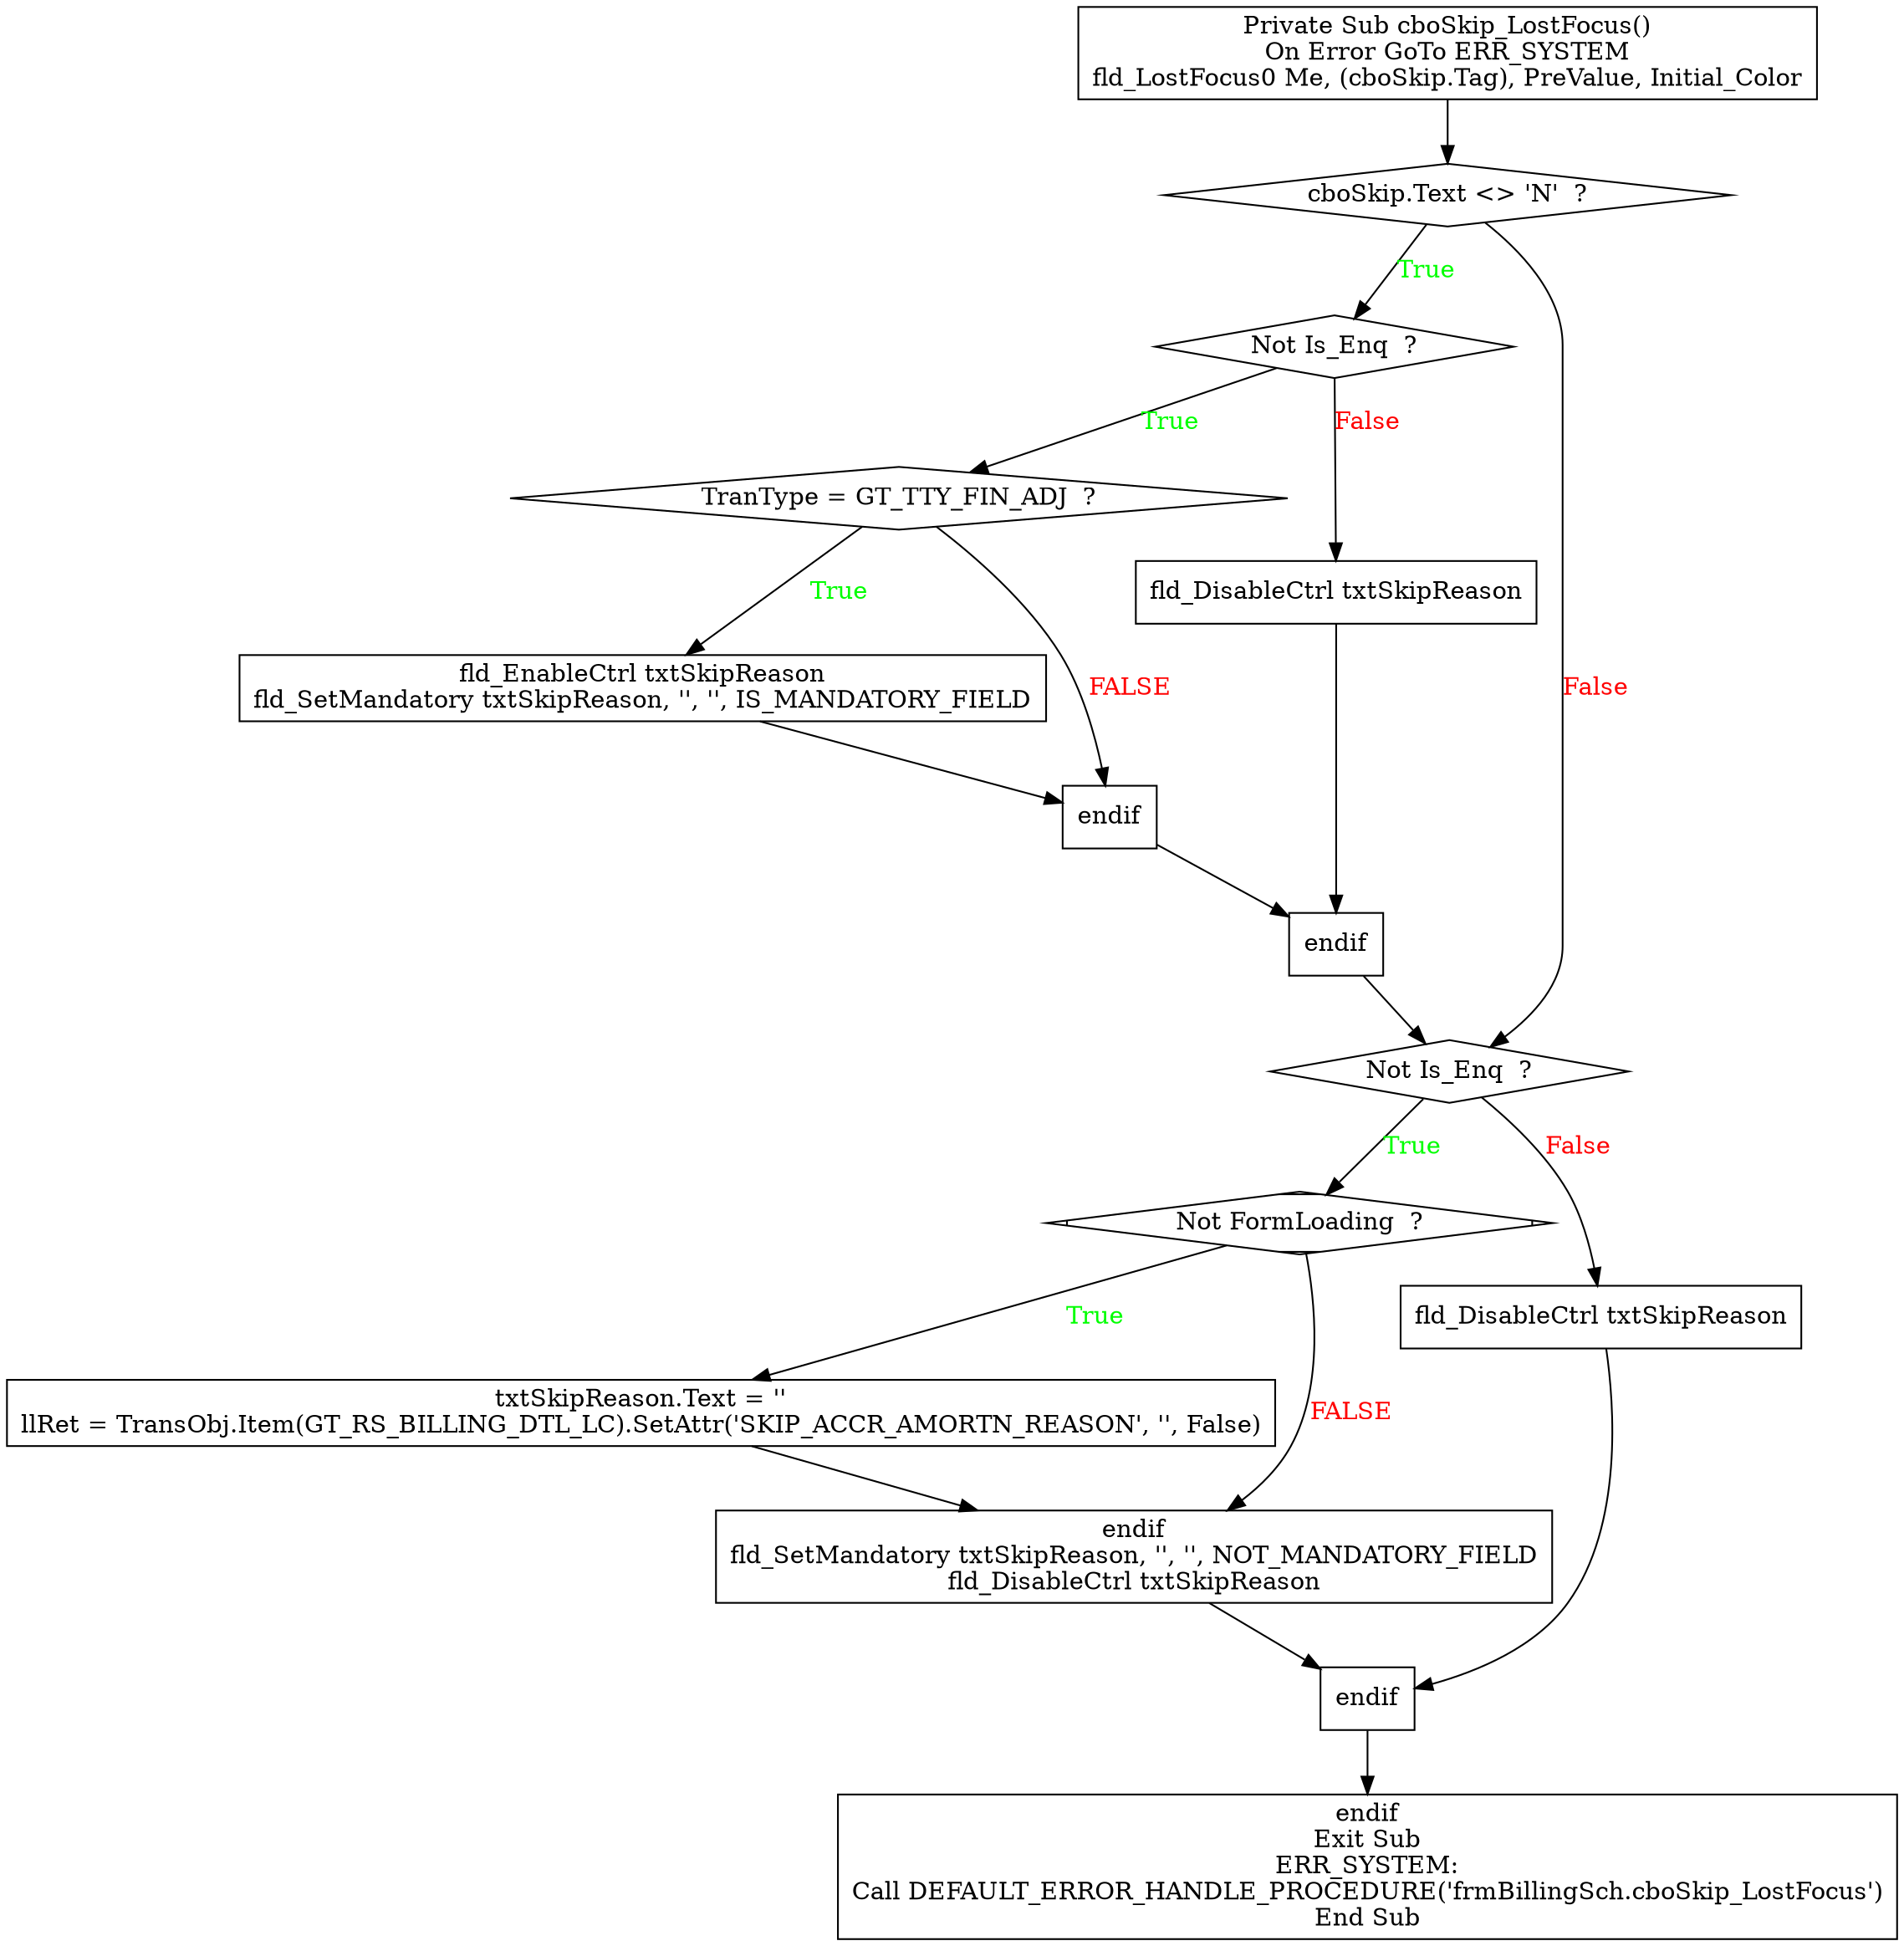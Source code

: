 digraph G{
Node_1 [ label ="Private Sub cboSkip_LostFocus()\nOn Error GoTo ERR_SYSTEM\nfld_LostFocus0 Me, (cboSkip.Tag), PreValue, Initial_Color",shape="box"];
Node_2 [ label ="cboSkip.Text <> 'N'  ?",shape="diamond"];
Node_3 [ label ="Not Is_Enq  ?",shape="diamond"];
Node_4 [ label ="TranType = GT_TTY_FIN_ADJ  ?",shape="diamond"];
Node_5 [ label ="fld_EnableCtrl txtSkipReason\nfld_SetMandatory txtSkipReason, '', '', IS_MANDATORY_FIELD",shape="box"];
Node_6 [ label ="endif",shape="box"];
Node_7 [ label ="fld_DisableCtrl txtSkipReason",shape="box"];
Node_8 [ label ="endif",shape="box"];
Node_9 [ label ="Not Is_Enq  ?",shape="diamond"];
Node_10 [ label ="Not FormLoading  ?",shape="Mdiamond"];
Node_11 [ label ="txtSkipReason.Text = ''\nllRet = TransObj.Item(GT_RS_BILLING_DTL_LC).SetAttr('SKIP_ACCR_AMORTN_REASON', '', False)",shape="box"];
Node_12 [ label ="endif\nfld_SetMandatory txtSkipReason, '', '', NOT_MANDATORY_FIELD\nfld_DisableCtrl txtSkipReason",shape="box"];
Node_13 [ label ="fld_DisableCtrl txtSkipReason",shape="box"];
Node_14 [ label ="endif",shape="box"];
Node_15 [ label ="endif\nExit Sub\nERR_SYSTEM:\nCall DEFAULT_ERROR_HANDLE_PROCEDURE('frmBillingSch.cboSkip_LostFocus')\nEnd Sub",shape="box"];
Node_2 -> Node_3 [label="True",fontcolor="GREEN"];
Node_1 -> Node_2;
Node_3 -> Node_4 [label="True",fontcolor="GREEN"];
Node_4 -> Node_5 [label="True",fontcolor="GREEN"];
Node_4 -> Node_6 [label="FALSE",fontcolor="RED"];
Node_5 -> Node_6;
Node_3 -> Node_7 [label="False",fontcolor="RED"];
Node_6 -> Node_8;
Node_7 -> Node_8;
Node_2 -> Node_9 [label="False",fontcolor="RED"];
Node_9 -> Node_10 [label="True",fontcolor="GREEN"];
Node_8 -> Node_9;
Node_10 -> Node_11 [label="True",fontcolor="GREEN"];
Node_10 -> Node_12 [label="FALSE",fontcolor="RED"];
Node_11 -> Node_12;
Node_9 -> Node_13 [label="False",fontcolor="RED"];
Node_12 -> Node_14;
Node_13 -> Node_14;
Node_14 -> Node_15;
}
